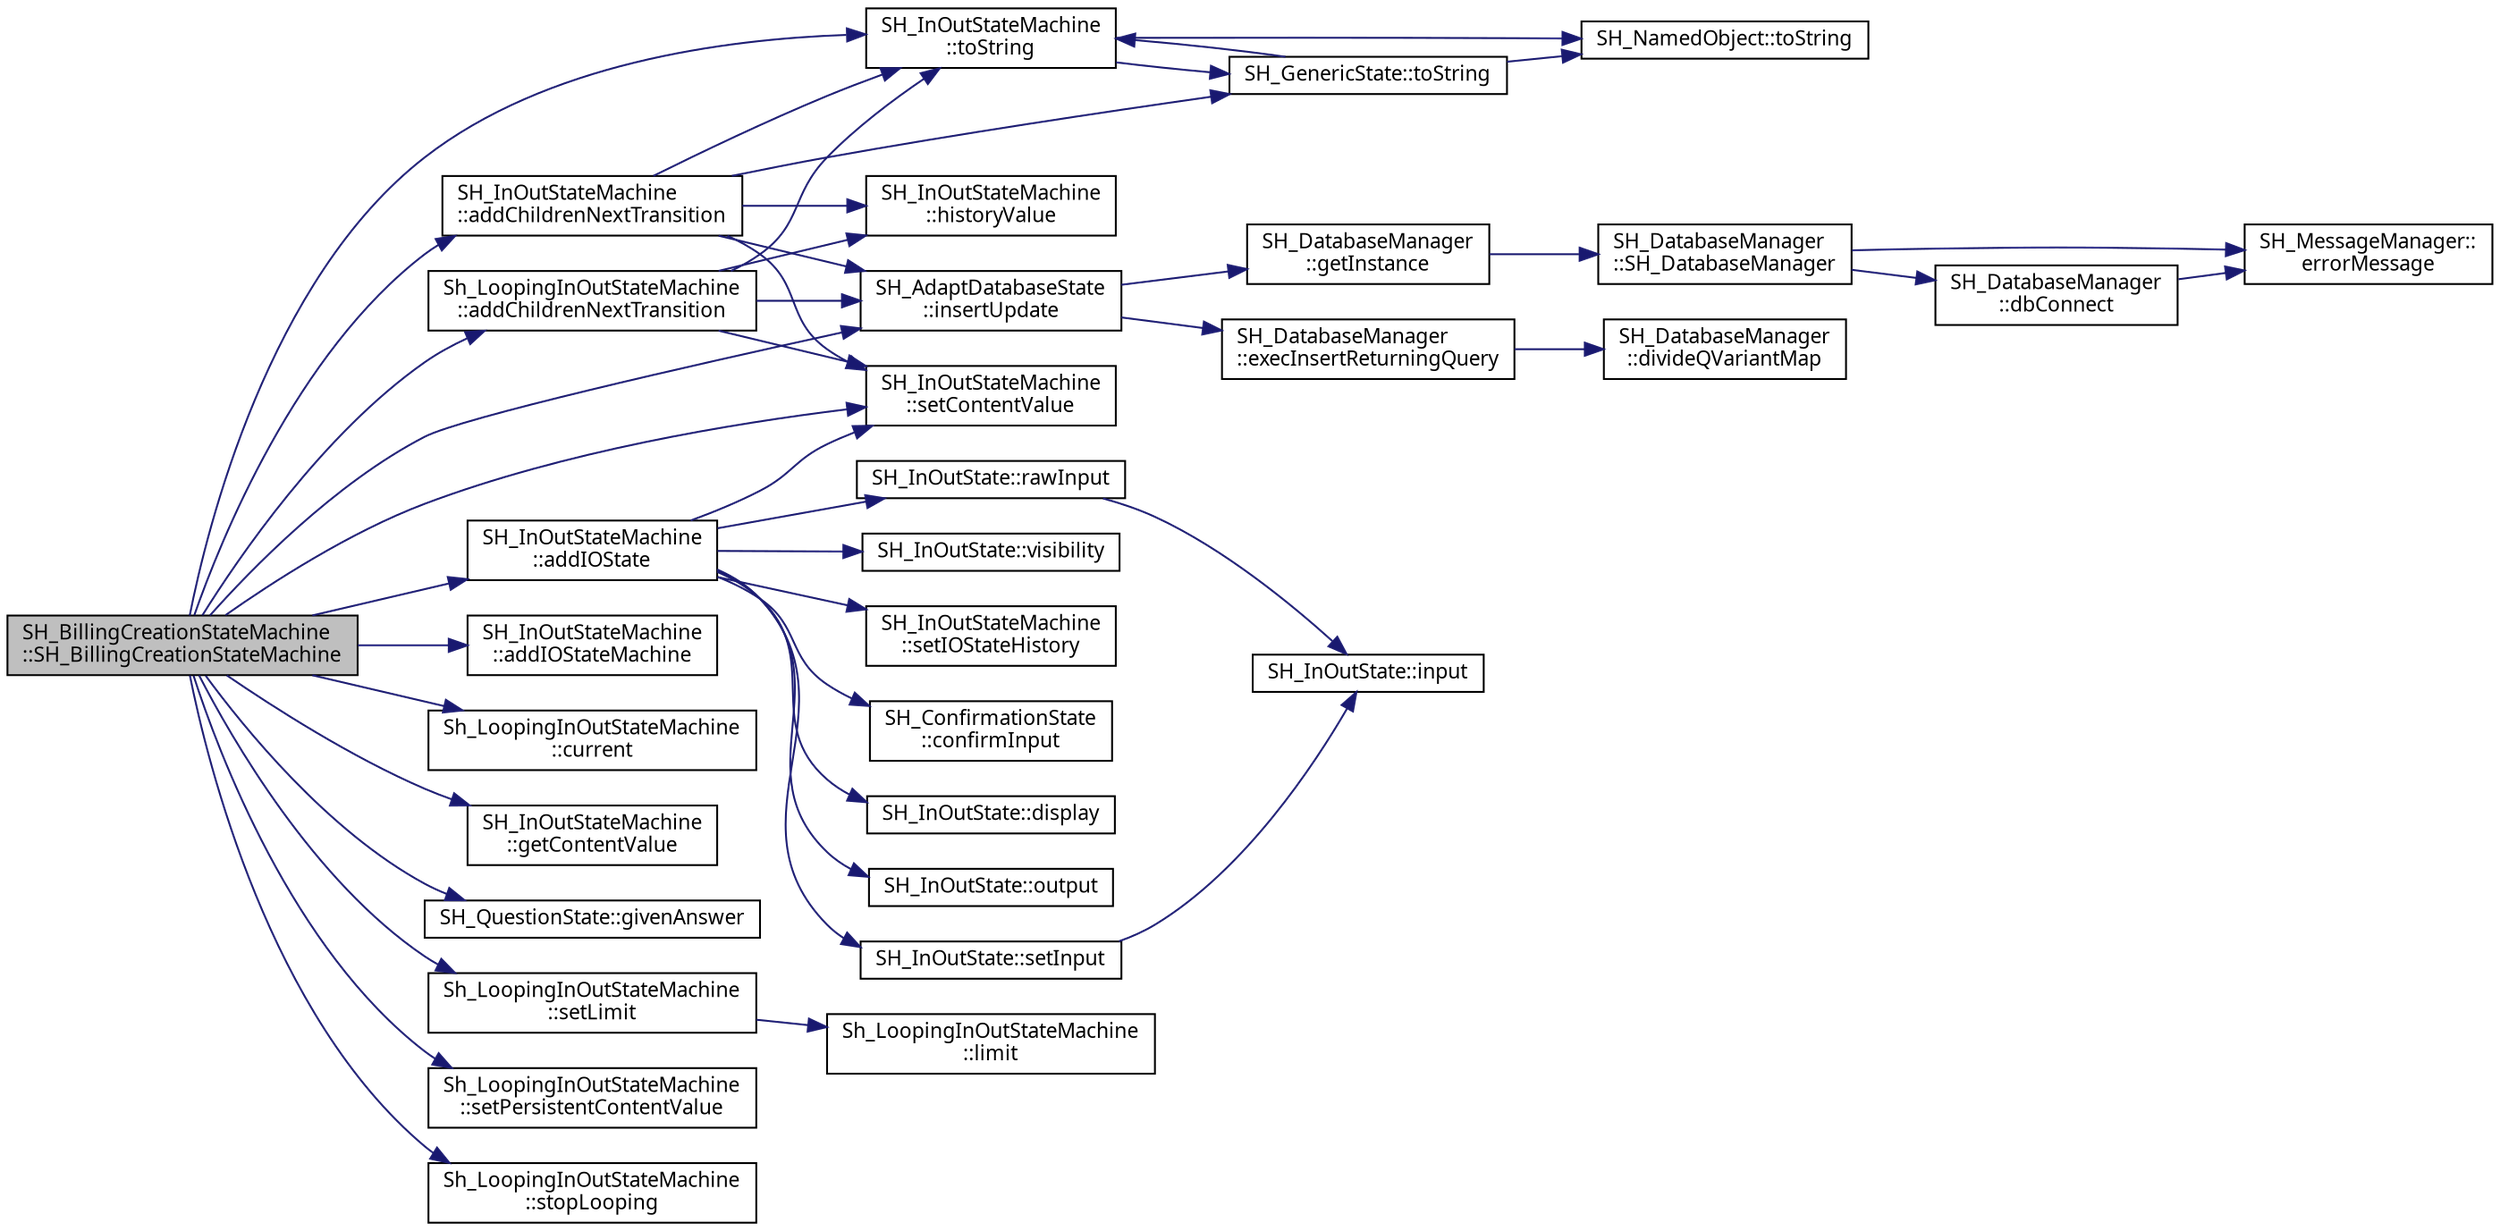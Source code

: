 digraph "SH_BillingCreationStateMachine::SH_BillingCreationStateMachine"
{
 // INTERACTIVE_SVG=YES
  bgcolor="transparent";
  edge [fontname="Verdana",fontsize="11",labelfontname="Verdana",labelfontsize="11"];
  node [fontname="Verdana",fontsize="11",shape=record];
  rankdir="LR";
  Node1 [label="SH_BillingCreationStateMachine\l::SH_BillingCreationStateMachine",height=0.2,width=0.4,color="black", fillcolor="grey75", style="filled" fontcolor="black"];
  Node1 -> Node2 [color="midnightblue",fontsize="11",style="solid",fontname="Verdana"];
  Node2 [label="Sh_LoopingInOutStateMachine\l::addChildrenNextTransition",height=0.2,width=0.4,color="black",URL="$classSh__LoopingInOutStateMachine.html#acfd8d0711c793b13c759f6c50be6a315"];
  Node2 -> Node3 [color="midnightblue",fontsize="11",style="solid",fontname="Verdana"];
  Node3 [label="SH_InOutStateMachine\l::toString",height=0.2,width=0.4,color="black",URL="$classSH__InOutStateMachine.html#a60ecd7de03d948e2d1e9cbedb5c3e5fa"];
  Node3 -> Node4 [color="midnightblue",fontsize="11",style="solid",fontname="Verdana"];
  Node4 [label="SH_NamedObject::toString",height=0.2,width=0.4,color="black",URL="$classSH__NamedObject.html#af73e97f6476ca1ef3a22b159d179f5e7"];
  Node3 -> Node5 [color="midnightblue",fontsize="11",style="solid",fontname="Verdana"];
  Node5 [label="SH_GenericState::toString",height=0.2,width=0.4,color="black",URL="$classSH__GenericState.html#a5480c5ee725fd801d8f6292cd4c803b8"];
  Node5 -> Node4 [color="midnightblue",fontsize="11",style="solid",fontname="Verdana"];
  Node5 -> Node3 [color="midnightblue",fontsize="11",style="solid",fontname="Verdana"];
  Node2 -> Node6 [color="midnightblue",fontsize="11",style="solid",fontname="Verdana"];
  Node6 [label="SH_InOutStateMachine\l::setContentValue",height=0.2,width=0.4,color="black",URL="$classSH__InOutStateMachine.html#aa2766b7a7ba39c35a10df7fc0c151b4f"];
  Node2 -> Node7 [color="midnightblue",fontsize="11",style="solid",fontname="Verdana"];
  Node7 [label="SH_AdaptDatabaseState\l::insertUpdate",height=0.2,width=0.4,color="black",URL="$classSH__AdaptDatabaseState.html#ab010e64da052db416328d3bcb9ca01d4"];
  Node7 -> Node8 [color="midnightblue",fontsize="11",style="solid",fontname="Verdana"];
  Node8 [label="SH_DatabaseManager\l::execInsertReturningQuery",height=0.2,width=0.4,color="black",URL="$classSH__DatabaseManager.html#a1c0399265021ed79a1c07a0e01c7a5dc"];
  Node8 -> Node9 [color="midnightblue",fontsize="11",style="solid",fontname="Verdana"];
  Node9 [label="SH_DatabaseManager\l::divideQVariantMap",height=0.2,width=0.4,color="black",URL="$classSH__DatabaseManager.html#acab8936d9c694610eda1c157a405ead3"];
  Node7 -> Node10 [color="midnightblue",fontsize="11",style="solid",fontname="Verdana"];
  Node10 [label="SH_DatabaseManager\l::getInstance",height=0.2,width=0.4,color="black",URL="$classSH__DatabaseManager.html#a638369a15265ab0aa053080a32d2ca39"];
  Node10 -> Node11 [color="midnightblue",fontsize="11",style="solid",fontname="Verdana"];
  Node11 [label="SH_DatabaseManager\l::SH_DatabaseManager",height=0.2,width=0.4,color="black",URL="$classSH__DatabaseManager.html#a7b5d0e372c153eb59cdab98588994904"];
  Node11 -> Node12 [color="midnightblue",fontsize="11",style="solid",fontname="Verdana"];
  Node12 [label="SH_MessageManager::\lerrorMessage",height=0.2,width=0.4,color="black",URL="$classSH__MessageManager.html#acb5615cc90f198f4768da800a5d32362"];
  Node11 -> Node13 [color="midnightblue",fontsize="11",style="solid",fontname="Verdana"];
  Node13 [label="SH_DatabaseManager\l::dbConnect",height=0.2,width=0.4,color="black",URL="$classSH__DatabaseManager.html#aeb077fe5437f435c0cbe8d77d96dd846"];
  Node13 -> Node12 [color="midnightblue",fontsize="11",style="solid",fontname="Verdana"];
  Node2 -> Node14 [color="midnightblue",fontsize="11",style="solid",fontname="Verdana"];
  Node14 [label="SH_InOutStateMachine\l::historyValue",height=0.2,width=0.4,color="black",URL="$classSH__InOutStateMachine.html#a84fb2b2c2105cae9c590c0d15960854a"];
  Node1 -> Node15 [color="midnightblue",fontsize="11",style="solid",fontname="Verdana"];
  Node15 [label="SH_InOutStateMachine\l::addChildrenNextTransition",height=0.2,width=0.4,color="black",URL="$classSH__InOutStateMachine.html#a689e5513ef6ef3fc1598efacd413372e"];
  Node15 -> Node14 [color="midnightblue",fontsize="11",style="solid",fontname="Verdana"];
  Node15 -> Node7 [color="midnightblue",fontsize="11",style="solid",fontname="Verdana"];
  Node15 -> Node6 [color="midnightblue",fontsize="11",style="solid",fontname="Verdana"];
  Node15 -> Node5 [color="midnightblue",fontsize="11",style="solid",fontname="Verdana"];
  Node15 -> Node3 [color="midnightblue",fontsize="11",style="solid",fontname="Verdana"];
  Node1 -> Node16 [color="midnightblue",fontsize="11",style="solid",fontname="Verdana"];
  Node16 [label="SH_InOutStateMachine\l::addIOState",height=0.2,width=0.4,color="black",URL="$classSH__InOutStateMachine.html#ad6b778d052f741daee720c047059ce0e"];
  Node16 -> Node17 [color="midnightblue",fontsize="11",style="solid",fontname="Verdana"];
  Node17 [label="SH_ConfirmationState\l::confirmInput",height=0.2,width=0.4,color="black",URL="$classSH__ConfirmationState.html#ae47d89a7fc0ada8eb51d8bef2317b348"];
  Node16 -> Node18 [color="midnightblue",fontsize="11",style="solid",fontname="Verdana"];
  Node18 [label="SH_InOutState::display",height=0.2,width=0.4,color="black",URL="$classSH__InOutState.html#a918e8a7f5fe00dc16004e46eeee1281d"];
  Node16 -> Node19 [color="midnightblue",fontsize="11",style="solid",fontname="Verdana"];
  Node19 [label="SH_InOutState::output",height=0.2,width=0.4,color="black",URL="$classSH__InOutState.html#a1a2fd4f34484125058e20730aaee7e46"];
  Node16 -> Node20 [color="midnightblue",fontsize="11",style="solid",fontname="Verdana"];
  Node20 [label="SH_InOutState::rawInput",height=0.2,width=0.4,color="black",URL="$classSH__InOutState.html#a4b1ca094de91c47690ec2d1e95678273"];
  Node20 -> Node21 [color="midnightblue",fontsize="11",style="solid",fontname="Verdana"];
  Node21 [label="SH_InOutState::input",height=0.2,width=0.4,color="black",URL="$classSH__InOutState.html#a04364c76d2fd8a3781e7b325955e5bd9"];
  Node16 -> Node6 [color="midnightblue",fontsize="11",style="solid",fontname="Verdana"];
  Node16 -> Node22 [color="midnightblue",fontsize="11",style="solid",fontname="Verdana"];
  Node22 [label="SH_InOutState::setInput",height=0.2,width=0.4,color="black",URL="$classSH__InOutState.html#a0206ab7d5616f28b0da7bfd5451614e8"];
  Node22 -> Node21 [color="midnightblue",fontsize="11",style="solid",fontname="Verdana"];
  Node16 -> Node23 [color="midnightblue",fontsize="11",style="solid",fontname="Verdana"];
  Node23 [label="SH_InOutStateMachine\l::setIOStateHistory",height=0.2,width=0.4,color="black",URL="$classSH__InOutStateMachine.html#a4b72e6da839782a211692a4d728c3925"];
  Node16 -> Node24 [color="midnightblue",fontsize="11",style="solid",fontname="Verdana"];
  Node24 [label="SH_InOutState::visibility",height=0.2,width=0.4,color="black",URL="$classSH__InOutState.html#a8c496b2fe21a51a587c6e4409c0f37ec"];
  Node1 -> Node25 [color="midnightblue",fontsize="11",style="solid",fontname="Verdana"];
  Node25 [label="SH_InOutStateMachine\l::addIOStateMachine",height=0.2,width=0.4,color="black",URL="$classSH__InOutStateMachine.html#a56954869252c7f1980abf37df9919b5e"];
  Node1 -> Node26 [color="midnightblue",fontsize="11",style="solid",fontname="Verdana"];
  Node26 [label="Sh_LoopingInOutStateMachine\l::current",height=0.2,width=0.4,color="black",URL="$classSh__LoopingInOutStateMachine.html#a1b4661f92617e9cdbacc1be354f2a54a"];
  Node1 -> Node27 [color="midnightblue",fontsize="11",style="solid",fontname="Verdana"];
  Node27 [label="SH_InOutStateMachine\l::getContentValue",height=0.2,width=0.4,color="black",URL="$classSH__InOutStateMachine.html#a2cdd914f1e597ac52d021106eec75c89"];
  Node1 -> Node28 [color="midnightblue",fontsize="11",style="solid",fontname="Verdana"];
  Node28 [label="SH_QuestionState::givenAnswer",height=0.2,width=0.4,color="black",URL="$classSH__QuestionState.html#abde97c61175be95358ece622fd16593e"];
  Node1 -> Node7 [color="midnightblue",fontsize="11",style="solid",fontname="Verdana"];
  Node1 -> Node6 [color="midnightblue",fontsize="11",style="solid",fontname="Verdana"];
  Node1 -> Node29 [color="midnightblue",fontsize="11",style="solid",fontname="Verdana"];
  Node29 [label="Sh_LoopingInOutStateMachine\l::setLimit",height=0.2,width=0.4,color="black",URL="$classSh__LoopingInOutStateMachine.html#ab5e9ac94cbd9a47a45dcb50e777c398b"];
  Node29 -> Node30 [color="midnightblue",fontsize="11",style="solid",fontname="Verdana"];
  Node30 [label="Sh_LoopingInOutStateMachine\l::limit",height=0.2,width=0.4,color="black",URL="$classSh__LoopingInOutStateMachine.html#ac44b7158256f09b878c8958cf3ae3bf8"];
  Node1 -> Node31 [color="midnightblue",fontsize="11",style="solid",fontname="Verdana"];
  Node31 [label="Sh_LoopingInOutStateMachine\l::setPersistentContentValue",height=0.2,width=0.4,color="black",URL="$classSh__LoopingInOutStateMachine.html#aa7d8c9cc870607ed9ef75319bff88500"];
  Node1 -> Node32 [color="midnightblue",fontsize="11",style="solid",fontname="Verdana"];
  Node32 [label="Sh_LoopingInOutStateMachine\l::stopLooping",height=0.2,width=0.4,color="black",URL="$classSh__LoopingInOutStateMachine.html#a8788fa9e4c3149bcf7554e2a2b960c51"];
  Node1 -> Node3 [color="midnightblue",fontsize="11",style="solid",fontname="Verdana"];
}
